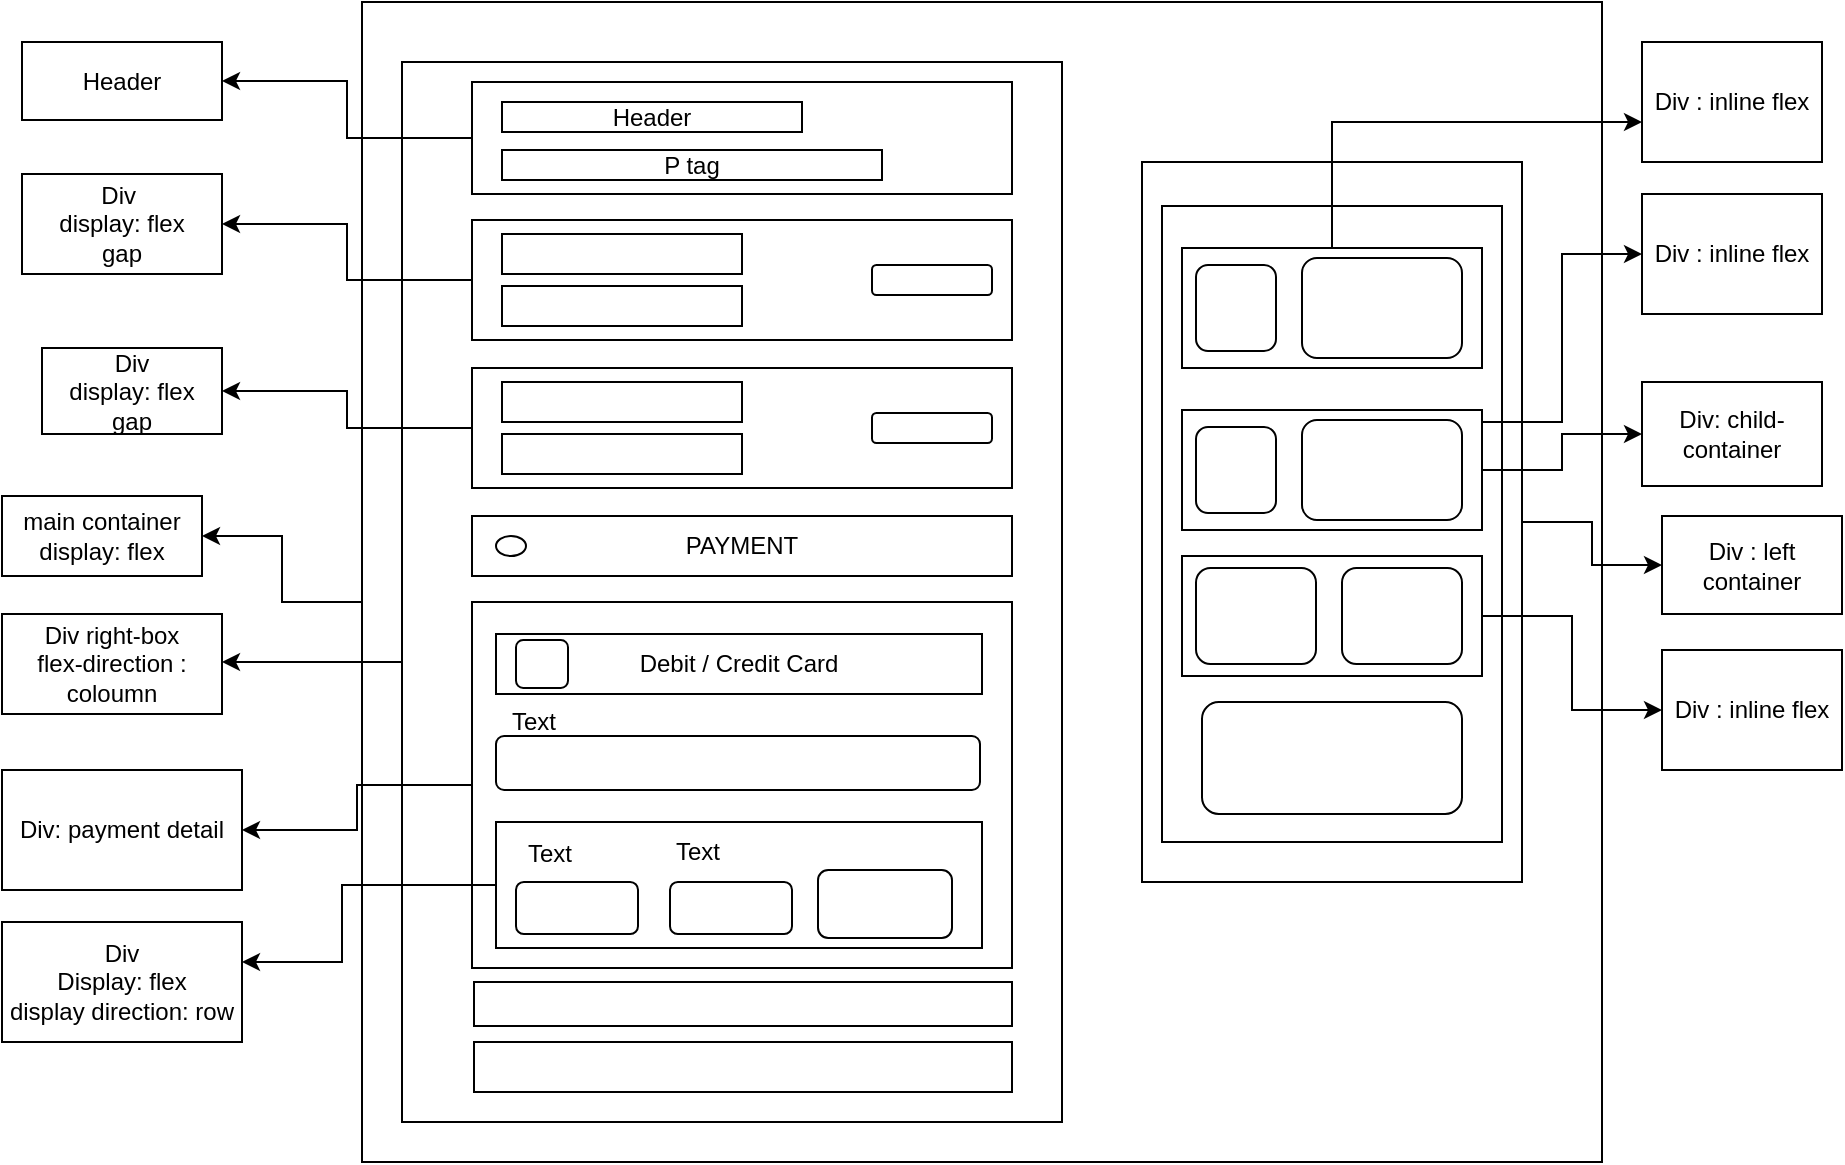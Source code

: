 <mxfile version="17.4.0" type="device"><diagram id="yojAlunw4rh6Icj1yT10" name="Page-1"><mxGraphModel dx="1038" dy="1671" grid="1" gridSize="10" guides="1" tooltips="1" connect="1" arrows="1" fold="1" page="1" pageScale="1" pageWidth="850" pageHeight="1100" math="0" shadow="0"><root><mxCell id="0"/><mxCell id="1" parent="0"/><mxCell id="mXIVe1gB5Jfsak_47tP8-3" value="" style="edgeStyle=orthogonalEdgeStyle;rounded=0;orthogonalLoop=1;jettySize=auto;html=1;entryX=1;entryY=0.5;entryDx=0;entryDy=0;" parent="1" source="mXIVe1gB5Jfsak_47tP8-1" edge="1" target="mXIVe1gB5Jfsak_47tP8-4"><mxGeometry relative="1" as="geometry"><mxPoint x="110" y="285" as="targetPoint"/><Array as="points"><mxPoint x="150" y="280"/><mxPoint x="150" y="247"/></Array></mxGeometry></mxCell><mxCell id="mXIVe1gB5Jfsak_47tP8-1" value="" style="rounded=0;whiteSpace=wrap;html=1;" parent="1" vertex="1"><mxGeometry x="190" y="-20" width="620" height="580" as="geometry"/></mxCell><mxCell id="mXIVe1gB5Jfsak_47tP8-4" value="main container&lt;br&gt;display: flex" style="rounded=0;whiteSpace=wrap;html=1;" parent="1" vertex="1"><mxGeometry x="10" y="227" width="100" height="40" as="geometry"/></mxCell><mxCell id="mXIVe1gB5Jfsak_47tP8-9" style="edgeStyle=orthogonalEdgeStyle;rounded=0;orthogonalLoop=1;jettySize=auto;html=1;" parent="1" source="mXIVe1gB5Jfsak_47tP8-5" target="mXIVe1gB5Jfsak_47tP8-10" edge="1"><mxGeometry relative="1" as="geometry"><mxPoint x="140" y="370" as="targetPoint"/><Array as="points"><mxPoint x="140" y="310"/><mxPoint x="140" y="310"/></Array></mxGeometry></mxCell><mxCell id="mXIVe1gB5Jfsak_47tP8-5" value="" style="rounded=0;whiteSpace=wrap;html=1;" parent="1" vertex="1"><mxGeometry x="210" y="10" width="330" height="530" as="geometry"/></mxCell><mxCell id="DQhfXNsE15Pn9c12jGtw-37" style="edgeStyle=orthogonalEdgeStyle;rounded=0;orthogonalLoop=1;jettySize=auto;html=1;entryX=0;entryY=0.5;entryDx=0;entryDy=0;" edge="1" parent="1" source="mXIVe1gB5Jfsak_47tP8-6" target="DQhfXNsE15Pn9c12jGtw-30"><mxGeometry relative="1" as="geometry"/></mxCell><mxCell id="mXIVe1gB5Jfsak_47tP8-6" value="" style="rounded=0;whiteSpace=wrap;html=1;" parent="1" vertex="1"><mxGeometry x="580" y="60" width="190" height="360" as="geometry"/></mxCell><mxCell id="DQhfXNsE15Pn9c12jGtw-4" style="edgeStyle=orthogonalEdgeStyle;rounded=0;orthogonalLoop=1;jettySize=auto;html=1;entryX=1;entryY=0.5;entryDx=0;entryDy=0;" edge="1" parent="1" source="mXIVe1gB5Jfsak_47tP8-7" target="DQhfXNsE15Pn9c12jGtw-3"><mxGeometry relative="1" as="geometry"/></mxCell><mxCell id="mXIVe1gB5Jfsak_47tP8-7" value="" style="rounded=0;whiteSpace=wrap;html=1;" parent="1" vertex="1"><mxGeometry x="245" y="20" width="270" height="56" as="geometry"/></mxCell><mxCell id="mXIVe1gB5Jfsak_47tP8-10" value="Div right-box&lt;br&gt;flex-direction : coloumn" style="rounded=0;whiteSpace=wrap;html=1;" parent="1" vertex="1"><mxGeometry x="10" y="286" width="110" height="50" as="geometry"/></mxCell><mxCell id="mXIVe1gB5Jfsak_47tP8-14" style="edgeStyle=orthogonalEdgeStyle;rounded=0;orthogonalLoop=1;jettySize=auto;html=1;" parent="1" source="mXIVe1gB5Jfsak_47tP8-13" target="mXIVe1gB5Jfsak_47tP8-15" edge="1"><mxGeometry relative="1" as="geometry"><mxPoint x="160" y="180" as="targetPoint"/></mxGeometry></mxCell><mxCell id="mXIVe1gB5Jfsak_47tP8-13" value="" style="rounded=0;whiteSpace=wrap;html=1;" parent="1" vertex="1"><mxGeometry x="245" y="89" width="270" height="60" as="geometry"/></mxCell><mxCell id="mXIVe1gB5Jfsak_47tP8-15" value="Div&amp;nbsp;&lt;br&gt;display: flex&lt;br&gt;gap" style="rounded=0;whiteSpace=wrap;html=1;" parent="1" vertex="1"><mxGeometry x="20" y="66" width="100" height="50" as="geometry"/></mxCell><mxCell id="mXIVe1gB5Jfsak_47tP8-16" value="" style="rounded=0;whiteSpace=wrap;html=1;" parent="1" vertex="1"><mxGeometry x="260" y="96" width="120" height="20" as="geometry"/></mxCell><mxCell id="mXIVe1gB5Jfsak_47tP8-18" value="" style="rounded=1;whiteSpace=wrap;html=1;" parent="1" vertex="1"><mxGeometry x="445" y="111.5" width="60" height="15" as="geometry"/></mxCell><mxCell id="mXIVe1gB5Jfsak_47tP8-19" value="" style="rounded=0;whiteSpace=wrap;html=1;" parent="1" vertex="1"><mxGeometry x="260" y="122" width="120" height="20" as="geometry"/></mxCell><mxCell id="mXIVe1gB5Jfsak_47tP8-25" style="edgeStyle=orthogonalEdgeStyle;rounded=0;orthogonalLoop=1;jettySize=auto;html=1;" parent="1" source="mXIVe1gB5Jfsak_47tP8-20" target="mXIVe1gB5Jfsak_47tP8-26" edge="1"><mxGeometry relative="1" as="geometry"><mxPoint x="150" y="220" as="targetPoint"/></mxGeometry></mxCell><mxCell id="mXIVe1gB5Jfsak_47tP8-20" value="" style="rounded=0;whiteSpace=wrap;html=1;" parent="1" vertex="1"><mxGeometry x="245" y="163" width="270" height="60" as="geometry"/></mxCell><mxCell id="mXIVe1gB5Jfsak_47tP8-21" value="" style="rounded=0;whiteSpace=wrap;html=1;" parent="1" vertex="1"><mxGeometry x="260" y="170" width="120" height="20" as="geometry"/></mxCell><mxCell id="mXIVe1gB5Jfsak_47tP8-22" value="" style="rounded=1;whiteSpace=wrap;html=1;" parent="1" vertex="1"><mxGeometry x="445" y="185.5" width="60" height="15" as="geometry"/></mxCell><mxCell id="mXIVe1gB5Jfsak_47tP8-23" value="" style="rounded=0;whiteSpace=wrap;html=1;" parent="1" vertex="1"><mxGeometry x="260" y="196" width="120" height="20" as="geometry"/></mxCell><mxCell id="mXIVe1gB5Jfsak_47tP8-26" value="Div&lt;br&gt;display: flex&lt;br&gt;gap" style="rounded=0;whiteSpace=wrap;html=1;" parent="1" vertex="1"><mxGeometry x="30" y="153" width="90" height="43" as="geometry"/></mxCell><mxCell id="mXIVe1gB5Jfsak_47tP8-27" value="PAYMENT" style="rounded=0;whiteSpace=wrap;html=1;" parent="1" vertex="1"><mxGeometry x="245" y="237" width="270" height="30" as="geometry"/></mxCell><mxCell id="DQhfXNsE15Pn9c12jGtw-1" value="Header" style="rounded=0;whiteSpace=wrap;html=1;" vertex="1" parent="1"><mxGeometry x="260" y="30" width="150" height="15" as="geometry"/></mxCell><mxCell id="DQhfXNsE15Pn9c12jGtw-2" value="P tag" style="rounded=0;whiteSpace=wrap;html=1;" vertex="1" parent="1"><mxGeometry x="260" y="54" width="190" height="15" as="geometry"/></mxCell><mxCell id="DQhfXNsE15Pn9c12jGtw-3" value="Header" style="rounded=0;whiteSpace=wrap;html=1;" vertex="1" parent="1"><mxGeometry x="20" width="100" height="39" as="geometry"/></mxCell><mxCell id="DQhfXNsE15Pn9c12jGtw-5" value="" style="ellipse;whiteSpace=wrap;html=1;" vertex="1" parent="1"><mxGeometry x="257" y="247" width="15" height="10" as="geometry"/></mxCell><mxCell id="DQhfXNsE15Pn9c12jGtw-15" style="edgeStyle=orthogonalEdgeStyle;rounded=0;orthogonalLoop=1;jettySize=auto;html=1;entryX=1;entryY=0.5;entryDx=0;entryDy=0;" edge="1" parent="1" source="DQhfXNsE15Pn9c12jGtw-6" target="DQhfXNsE15Pn9c12jGtw-13"><mxGeometry relative="1" as="geometry"/></mxCell><mxCell id="DQhfXNsE15Pn9c12jGtw-6" value="" style="rounded=0;whiteSpace=wrap;html=1;" vertex="1" parent="1"><mxGeometry x="245" y="280" width="270" height="183" as="geometry"/></mxCell><mxCell id="DQhfXNsE15Pn9c12jGtw-7" value="" style="rounded=0;whiteSpace=wrap;html=1;" vertex="1" parent="1"><mxGeometry x="246" y="470" width="269" height="22" as="geometry"/></mxCell><mxCell id="DQhfXNsE15Pn9c12jGtw-8" value="" style="rounded=0;whiteSpace=wrap;html=1;" vertex="1" parent="1"><mxGeometry x="246" y="500" width="269" height="25" as="geometry"/></mxCell><mxCell id="DQhfXNsE15Pn9c12jGtw-9" value="Debit / Credit Card" style="rounded=0;whiteSpace=wrap;html=1;" vertex="1" parent="1"><mxGeometry x="257" y="296" width="243" height="30" as="geometry"/></mxCell><mxCell id="DQhfXNsE15Pn9c12jGtw-12" value="Text" style="text;html=1;strokeColor=none;fillColor=none;align=center;verticalAlign=middle;whiteSpace=wrap;rounded=0;" vertex="1" parent="1"><mxGeometry x="246" y="325" width="60" height="30" as="geometry"/></mxCell><mxCell id="DQhfXNsE15Pn9c12jGtw-13" value="Div: payment detail" style="rounded=0;whiteSpace=wrap;html=1;" vertex="1" parent="1"><mxGeometry x="10" y="364" width="120" height="60" as="geometry"/></mxCell><mxCell id="DQhfXNsE15Pn9c12jGtw-17" value="" style="rounded=1;whiteSpace=wrap;html=1;" vertex="1" parent="1"><mxGeometry x="267" y="299" width="26" height="24" as="geometry"/></mxCell><mxCell id="DQhfXNsE15Pn9c12jGtw-18" value="" style="rounded=1;whiteSpace=wrap;html=1;" vertex="1" parent="1"><mxGeometry x="257" y="347" width="242" height="27" as="geometry"/></mxCell><mxCell id="DQhfXNsE15Pn9c12jGtw-20" style="edgeStyle=orthogonalEdgeStyle;rounded=0;orthogonalLoop=1;jettySize=auto;html=1;" edge="1" parent="1" source="DQhfXNsE15Pn9c12jGtw-19" target="DQhfXNsE15Pn9c12jGtw-21"><mxGeometry relative="1" as="geometry"><mxPoint x="140" y="440" as="targetPoint"/><Array as="points"><mxPoint x="180" y="422"/><mxPoint x="180" y="460"/></Array></mxGeometry></mxCell><mxCell id="DQhfXNsE15Pn9c12jGtw-19" value="" style="rounded=0;whiteSpace=wrap;html=1;" vertex="1" parent="1"><mxGeometry x="257" y="390" width="243" height="63" as="geometry"/></mxCell><mxCell id="DQhfXNsE15Pn9c12jGtw-21" value="Div&lt;br&gt;Display: flex&lt;br&gt;display direction: row" style="rounded=0;whiteSpace=wrap;html=1;" vertex="1" parent="1"><mxGeometry x="10" y="440" width="120" height="60" as="geometry"/></mxCell><mxCell id="DQhfXNsE15Pn9c12jGtw-22" value="" style="rounded=1;whiteSpace=wrap;html=1;" vertex="1" parent="1"><mxGeometry x="267" y="420" width="61" height="26" as="geometry"/></mxCell><mxCell id="DQhfXNsE15Pn9c12jGtw-23" value="Text" style="text;html=1;strokeColor=none;fillColor=none;align=center;verticalAlign=middle;whiteSpace=wrap;rounded=0;" vertex="1" parent="1"><mxGeometry x="254" y="394" width="60" height="24" as="geometry"/></mxCell><mxCell id="DQhfXNsE15Pn9c12jGtw-24" value="" style="rounded=1;whiteSpace=wrap;html=1;" vertex="1" parent="1"><mxGeometry x="344" y="420" width="61" height="26" as="geometry"/></mxCell><mxCell id="DQhfXNsE15Pn9c12jGtw-25" value="" style="rounded=1;whiteSpace=wrap;html=1;" vertex="1" parent="1"><mxGeometry x="418" y="414" width="67" height="34" as="geometry"/></mxCell><mxCell id="DQhfXNsE15Pn9c12jGtw-27" value="Text" style="text;html=1;strokeColor=none;fillColor=none;align=center;verticalAlign=middle;whiteSpace=wrap;rounded=0;" vertex="1" parent="1"><mxGeometry x="328" y="390" width="60" height="30" as="geometry"/></mxCell><mxCell id="DQhfXNsE15Pn9c12jGtw-30" value="Div : left container" style="rounded=0;whiteSpace=wrap;html=1;" vertex="1" parent="1"><mxGeometry x="840" y="237" width="90" height="49" as="geometry"/></mxCell><mxCell id="DQhfXNsE15Pn9c12jGtw-32" value="" style="rounded=0;whiteSpace=wrap;html=1;" vertex="1" parent="1"><mxGeometry x="590" y="82" width="170" height="318" as="geometry"/></mxCell><mxCell id="DQhfXNsE15Pn9c12jGtw-34" value="Div: child-container" style="rounded=0;whiteSpace=wrap;html=1;" vertex="1" parent="1"><mxGeometry x="830" y="170" width="90" height="52" as="geometry"/></mxCell><mxCell id="DQhfXNsE15Pn9c12jGtw-47" style="edgeStyle=orthogonalEdgeStyle;rounded=0;orthogonalLoop=1;jettySize=auto;html=1;" edge="1" parent="1" source="DQhfXNsE15Pn9c12jGtw-39" target="DQhfXNsE15Pn9c12jGtw-48"><mxGeometry relative="1" as="geometry"><mxPoint x="830" y="110" as="targetPoint"/><Array as="points"><mxPoint x="675" y="40"/></Array></mxGeometry></mxCell><mxCell id="DQhfXNsE15Pn9c12jGtw-39" value="" style="rounded=0;whiteSpace=wrap;html=1;" vertex="1" parent="1"><mxGeometry x="600" y="103" width="150" height="60" as="geometry"/></mxCell><mxCell id="DQhfXNsE15Pn9c12jGtw-41" value="" style="rounded=1;whiteSpace=wrap;html=1;" vertex="1" parent="1"><mxGeometry x="610" y="330" width="130" height="56" as="geometry"/></mxCell><mxCell id="DQhfXNsE15Pn9c12jGtw-42" value="" style="rounded=1;whiteSpace=wrap;html=1;" vertex="1" parent="1"><mxGeometry x="607" y="111.5" width="40" height="43" as="geometry"/></mxCell><mxCell id="DQhfXNsE15Pn9c12jGtw-43" value="" style="rounded=1;whiteSpace=wrap;html=1;" vertex="1" parent="1"><mxGeometry x="660" y="108" width="80" height="50" as="geometry"/></mxCell><mxCell id="DQhfXNsE15Pn9c12jGtw-50" style="edgeStyle=orthogonalEdgeStyle;rounded=0;orthogonalLoop=1;jettySize=auto;html=1;entryX=0;entryY=0.5;entryDx=0;entryDy=0;" edge="1" parent="1" source="DQhfXNsE15Pn9c12jGtw-44" target="DQhfXNsE15Pn9c12jGtw-49"><mxGeometry relative="1" as="geometry"><Array as="points"><mxPoint x="790" y="190"/><mxPoint x="790" y="106"/></Array></mxGeometry></mxCell><mxCell id="DQhfXNsE15Pn9c12jGtw-51" value="" style="edgeStyle=orthogonalEdgeStyle;rounded=0;orthogonalLoop=1;jettySize=auto;html=1;" edge="1" parent="1" source="DQhfXNsE15Pn9c12jGtw-44" target="DQhfXNsE15Pn9c12jGtw-34"><mxGeometry relative="1" as="geometry"/></mxCell><mxCell id="DQhfXNsE15Pn9c12jGtw-44" value="" style="rounded=0;whiteSpace=wrap;html=1;" vertex="1" parent="1"><mxGeometry x="600" y="184" width="150" height="60" as="geometry"/></mxCell><mxCell id="DQhfXNsE15Pn9c12jGtw-45" value="" style="rounded=1;whiteSpace=wrap;html=1;" vertex="1" parent="1"><mxGeometry x="607" y="192.5" width="40" height="43" as="geometry"/></mxCell><mxCell id="DQhfXNsE15Pn9c12jGtw-46" value="" style="rounded=1;whiteSpace=wrap;html=1;" vertex="1" parent="1"><mxGeometry x="660" y="189" width="80" height="50" as="geometry"/></mxCell><mxCell id="DQhfXNsE15Pn9c12jGtw-48" value="Div : inline flex" style="rounded=0;whiteSpace=wrap;html=1;" vertex="1" parent="1"><mxGeometry x="830" width="90" height="60" as="geometry"/></mxCell><mxCell id="DQhfXNsE15Pn9c12jGtw-49" value="Div : inline flex" style="rounded=0;whiteSpace=wrap;html=1;" vertex="1" parent="1"><mxGeometry x="830" y="76" width="90" height="60" as="geometry"/></mxCell><mxCell id="DQhfXNsE15Pn9c12jGtw-58" value="" style="edgeStyle=orthogonalEdgeStyle;rounded=0;orthogonalLoop=1;jettySize=auto;html=1;" edge="1" parent="1" source="DQhfXNsE15Pn9c12jGtw-52" target="DQhfXNsE15Pn9c12jGtw-57"><mxGeometry relative="1" as="geometry"/></mxCell><mxCell id="DQhfXNsE15Pn9c12jGtw-52" value="" style="rounded=0;whiteSpace=wrap;html=1;" vertex="1" parent="1"><mxGeometry x="600" y="257" width="150" height="60" as="geometry"/></mxCell><mxCell id="DQhfXNsE15Pn9c12jGtw-53" value="" style="rounded=1;whiteSpace=wrap;html=1;" vertex="1" parent="1"><mxGeometry x="607" y="263" width="60" height="48" as="geometry"/></mxCell><mxCell id="DQhfXNsE15Pn9c12jGtw-54" value="" style="rounded=1;whiteSpace=wrap;html=1;" vertex="1" parent="1"><mxGeometry x="680" y="263" width="60" height="48" as="geometry"/></mxCell><mxCell id="DQhfXNsE15Pn9c12jGtw-57" value="Div : inline flex" style="rounded=0;whiteSpace=wrap;html=1;" vertex="1" parent="1"><mxGeometry x="840" y="304" width="90" height="60" as="geometry"/></mxCell></root></mxGraphModel></diagram></mxfile>
